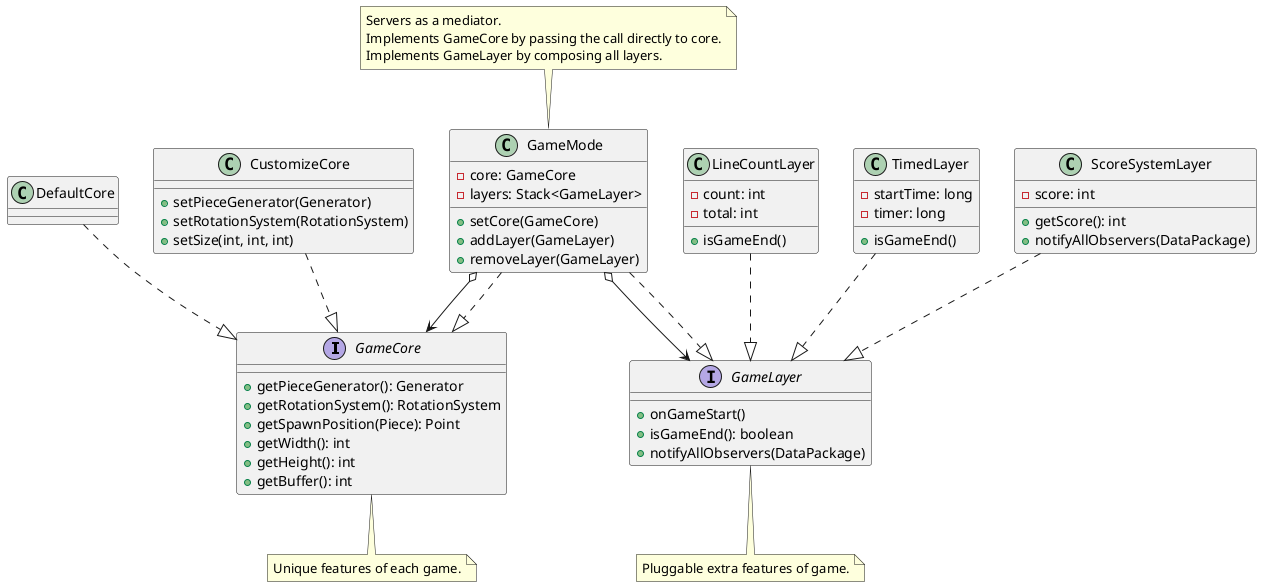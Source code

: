 @startuml


interface GameCore {
+ getPieceGenerator(): Generator
+ getRotationSystem(): RotationSystem
+ getSpawnPosition(Piece): Point
+ getWidth(): int
+ getHeight(): int
+ getBuffer(): int
}

note bottom of GameCore
Unique features of each game.
end note

class DefaultCore {
}

class CustomizeCore {
+ setPieceGenerator(Generator)
+ setRotationSystem(RotationSystem)
+ setSize(int, int, int)
}

interface GameLayer {
+ onGameStart()
+ isGameEnd(): boolean
+ notifyAllObservers(DataPackage)
}

note bottom of GameLayer
Pluggable extra features of game.
end note

class LineCountLayer {
- count: int
- total: int
+ isGameEnd()
}

class TimedLayer {
- startTime: long
- timer: long
+ isGameEnd()
}

class ScoreSystemLayer {
- score: int
+ getScore(): int
+ notifyAllObservers(DataPackage)
}

class GameMode {
- core: GameCore
- layers: Stack<GameLayer>
+ setCore(GameCore)
+ addLayer(GameLayer)
+ removeLayer(GameLayer)
}

note top of GameMode
Servers as a mediator.
Implements GameCore by passing the call directly to core.
Implements GameLayer by composing all layers.
end note

GameMode o--> GameLayer
GameMode o--> GameCore

DefaultCore ..|> GameCore
CustomizeCore ..|> GameCore
GameMode ..|> GameCore

LineCountLayer ..|> GameLayer
ScoreSystemLayer ..|> GameLayer
TimedLayer ..|> GameLayer
GameMode ..|> GameLayer

@enduml
